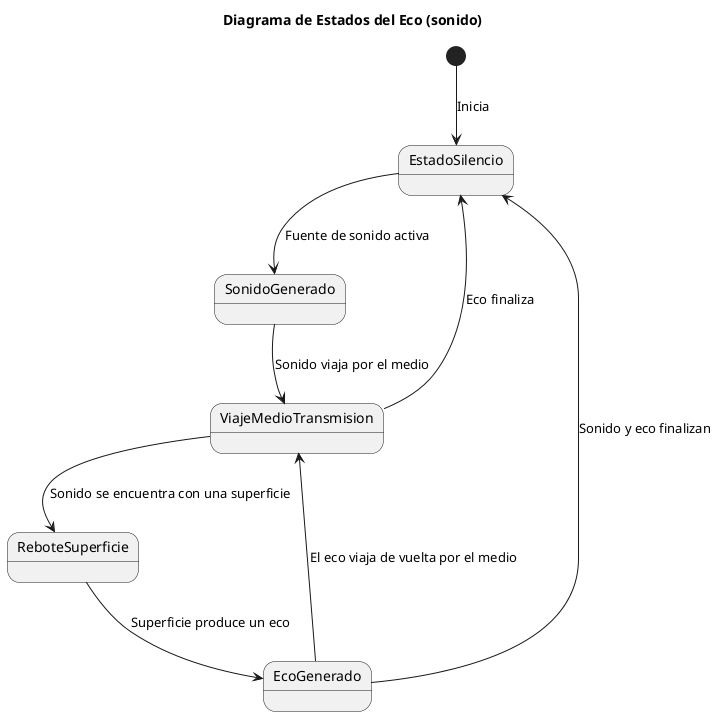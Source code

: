 @startuml
title Diagrama de Estados del Eco (sonido)

[*] --> EstadoSilencio : Inicia
EstadoSilencio --> SonidoGenerado : Fuente de sonido activa
SonidoGenerado --> ViajeMedioTransmision : Sonido viaja por el medio
ViajeMedioTransmision --> ReboteSuperficie : Sonido se encuentra con una superficie
ReboteSuperficie --> EcoGenerado : Superficie produce un eco
EcoGenerado --> EstadoSilencio : Sonido y eco finalizan
EcoGenerado --> ViajeMedioTransmision : El eco viaja de vuelta por el medio
ViajeMedioTransmision --> EstadoSilencio : Eco finaliza

@enduml
